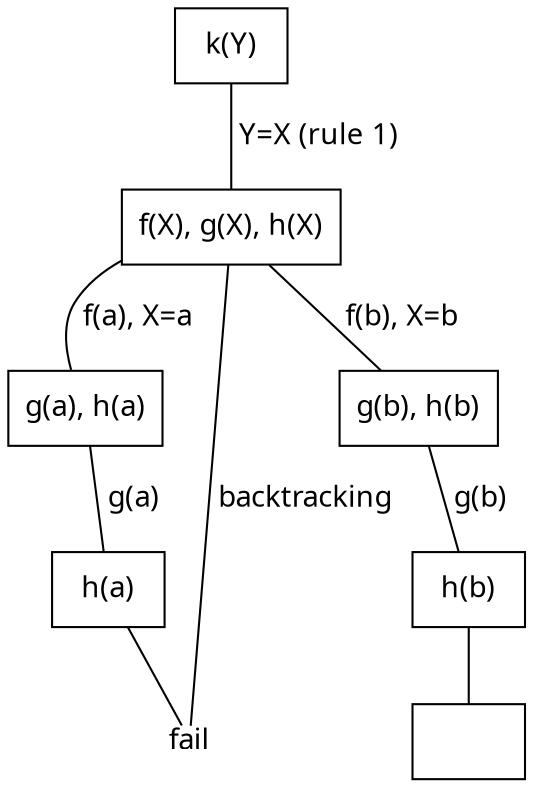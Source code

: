 graph "Backtracking" {
    graph [dpi=300];
    node [fontname="Go Mono"];
    edge [fontname="Go Mono"];

    a [label="k(Y)", shape=rect];
    b [label="f(X), g(X), h(X)", shape=rect];
    c1 [label="g(a), h(a)", shape=rect];
    d1 [label="h(a)", shape=rect];
    f [label="fail", shape=plain];
    c2 [label="g(b), h(b)", shape=rect];
    d2 [label="h(b)", shape=rect];
    s [label="", shape=rect];

    a -- b [label=" Y=X (rule 1) "];
    b -- c1 [label=" f(a), X=a "];
    c1 -- d1 [label=" g(a) "];
    d1 -- f;
    f -- b [label=" backtracking "];
    b -- c2 [label=" f(b), X=b "];
    c2 -- d2 [label=" g(b) "];
    d2 -- s;
}
